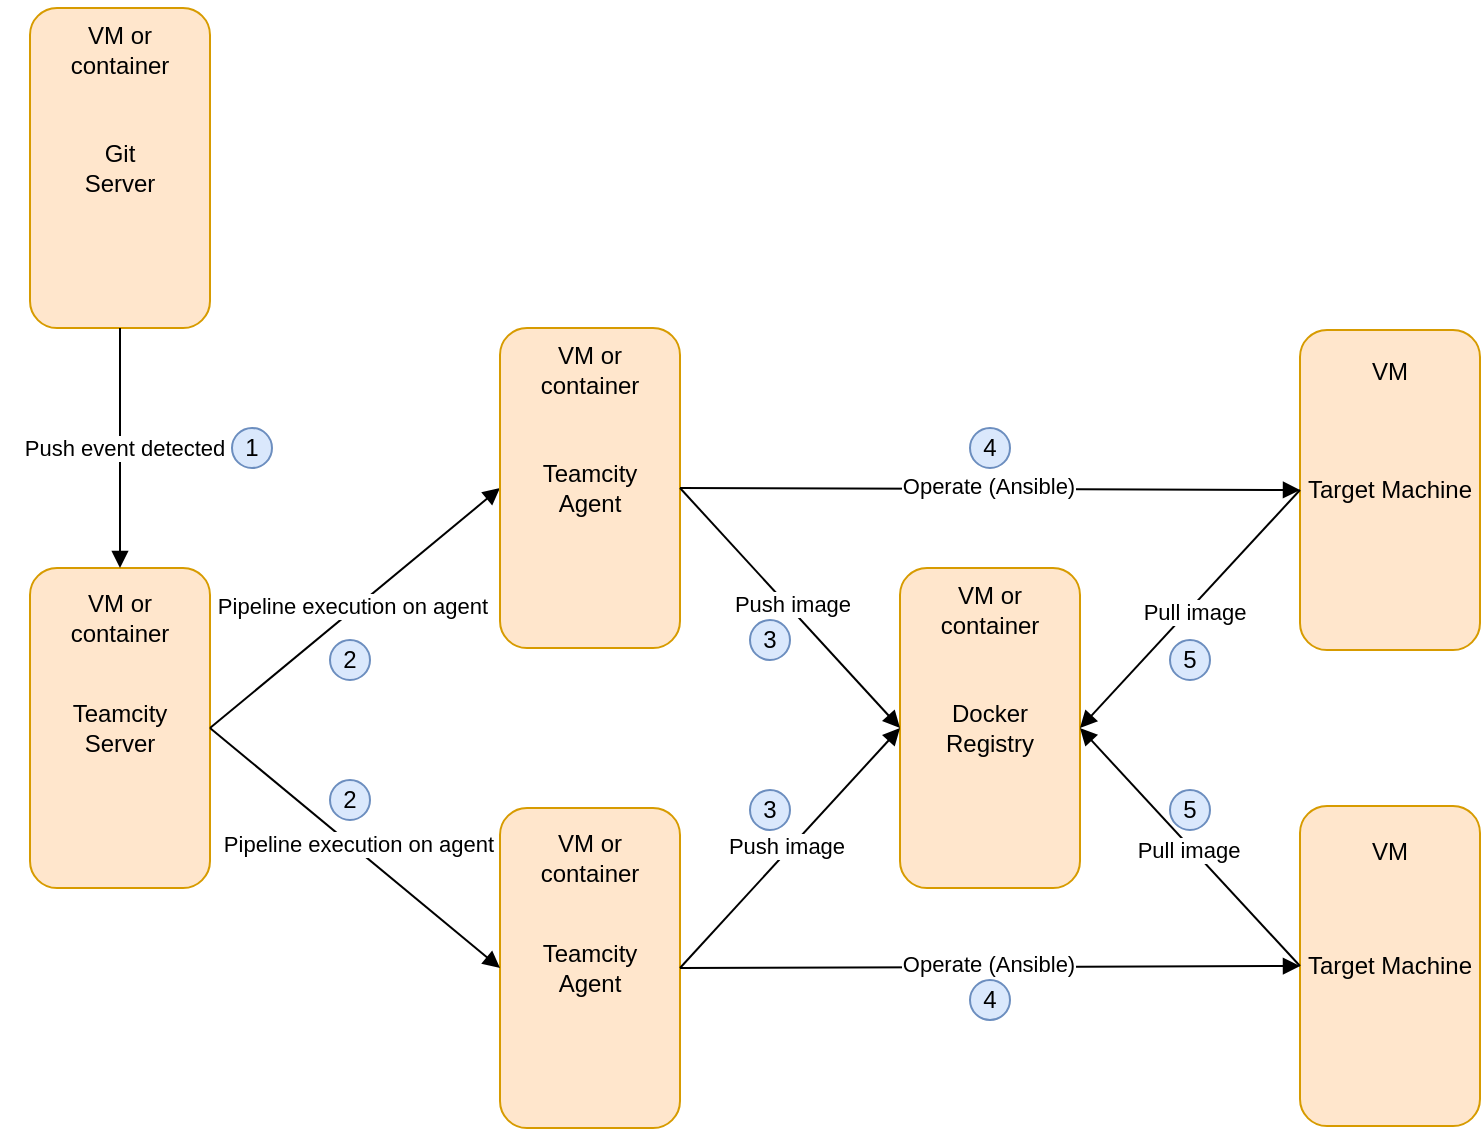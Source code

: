 <mxfile version="24.3.1" type="device">
  <diagram name="Page-1" id="L5L-5jUlPaa8hCdxWgek">
    <mxGraphModel dx="1195" dy="683" grid="1" gridSize="10" guides="1" tooltips="1" connect="1" arrows="1" fold="1" page="1" pageScale="1" pageWidth="850" pageHeight="1100" math="0" shadow="0">
      <root>
        <mxCell id="0" />
        <mxCell id="1" parent="0" />
        <mxCell id="viVQ__3OQNpqRSiuUzLJ-5" value="" style="group" vertex="1" connectable="0" parent="1">
          <mxGeometry x="65" y="320" width="105" height="164" as="geometry" />
        </mxCell>
        <mxCell id="viVQ__3OQNpqRSiuUzLJ-6" value="Teamcity&lt;div&gt;&lt;span style=&quot;background-color: initial;&quot;&gt;Server&lt;/span&gt;&lt;/div&gt;" style="rounded=1;whiteSpace=wrap;html=1;fillColor=#ffe6cc;strokeColor=#d79b00;" vertex="1" parent="viVQ__3OQNpqRSiuUzLJ-5">
          <mxGeometry x="15" y="4" width="90" height="160" as="geometry" />
        </mxCell>
        <mxCell id="viVQ__3OQNpqRSiuUzLJ-43" value="VM or container" style="text;html=1;align=center;verticalAlign=middle;whiteSpace=wrap;rounded=0;" vertex="1" parent="viVQ__3OQNpqRSiuUzLJ-5">
          <mxGeometry x="30" y="14" width="60" height="30" as="geometry" />
        </mxCell>
        <mxCell id="viVQ__3OQNpqRSiuUzLJ-11" value="" style="group" vertex="1" connectable="0" parent="1">
          <mxGeometry x="300" y="440" width="105" height="164" as="geometry" />
        </mxCell>
        <mxCell id="viVQ__3OQNpqRSiuUzLJ-45" value="" style="group" vertex="1" connectable="0" parent="viVQ__3OQNpqRSiuUzLJ-11">
          <mxGeometry x="15" y="4" width="90" height="160" as="geometry" />
        </mxCell>
        <mxCell id="viVQ__3OQNpqRSiuUzLJ-12" value="Teamcity&lt;div&gt;Agent&lt;/div&gt;" style="rounded=1;whiteSpace=wrap;html=1;fillColor=#ffe6cc;strokeColor=#d79b00;" vertex="1" parent="viVQ__3OQNpqRSiuUzLJ-45">
          <mxGeometry width="90" height="160" as="geometry" />
        </mxCell>
        <mxCell id="viVQ__3OQNpqRSiuUzLJ-40" value="VM or container" style="text;html=1;align=center;verticalAlign=middle;whiteSpace=wrap;rounded=0;" vertex="1" parent="viVQ__3OQNpqRSiuUzLJ-45">
          <mxGeometry x="15" y="10" width="60" height="30" as="geometry" />
        </mxCell>
        <mxCell id="viVQ__3OQNpqRSiuUzLJ-14" value="" style="group" vertex="1" connectable="0" parent="1">
          <mxGeometry x="700" y="201" width="105" height="164" as="geometry" />
        </mxCell>
        <mxCell id="viVQ__3OQNpqRSiuUzLJ-47" value="" style="group" vertex="1" connectable="0" parent="viVQ__3OQNpqRSiuUzLJ-14">
          <mxGeometry x="15" y="4" width="90" height="160" as="geometry" />
        </mxCell>
        <mxCell id="viVQ__3OQNpqRSiuUzLJ-15" value="Target Machine" style="rounded=1;whiteSpace=wrap;html=1;fillColor=#ffe6cc;strokeColor=#d79b00;" vertex="1" parent="viVQ__3OQNpqRSiuUzLJ-47">
          <mxGeometry width="90" height="160" as="geometry" />
        </mxCell>
        <mxCell id="viVQ__3OQNpqRSiuUzLJ-39" value="VM" style="text;html=1;align=center;verticalAlign=middle;whiteSpace=wrap;rounded=0;" vertex="1" parent="viVQ__3OQNpqRSiuUzLJ-47">
          <mxGeometry x="15" y="6" width="60" height="30" as="geometry" />
        </mxCell>
        <mxCell id="viVQ__3OQNpqRSiuUzLJ-18" value="" style="group" vertex="1" connectable="0" parent="1">
          <mxGeometry x="65" y="40" width="105" height="164" as="geometry" />
        </mxCell>
        <mxCell id="viVQ__3OQNpqRSiuUzLJ-44" value="" style="group" vertex="1" connectable="0" parent="viVQ__3OQNpqRSiuUzLJ-18">
          <mxGeometry x="15" y="4" width="90" height="160" as="geometry" />
        </mxCell>
        <mxCell id="viVQ__3OQNpqRSiuUzLJ-19" value="Git&lt;div&gt;Server&lt;/div&gt;" style="rounded=1;whiteSpace=wrap;html=1;fillColor=#ffe6cc;strokeColor=#d79b00;" vertex="1" parent="viVQ__3OQNpqRSiuUzLJ-44">
          <mxGeometry width="90" height="160" as="geometry" />
        </mxCell>
        <mxCell id="viVQ__3OQNpqRSiuUzLJ-42" value="VM or container" style="text;html=1;align=center;verticalAlign=middle;whiteSpace=wrap;rounded=0;" vertex="1" parent="viVQ__3OQNpqRSiuUzLJ-44">
          <mxGeometry x="15" y="6" width="60" height="30" as="geometry" />
        </mxCell>
        <mxCell id="viVQ__3OQNpqRSiuUzLJ-21" value="" style="endArrow=none;html=1;rounded=0;entryX=0.5;entryY=1;entryDx=0;entryDy=0;exitX=0.5;exitY=0;exitDx=0;exitDy=0;endFill=0;startArrow=block;startFill=1;" edge="1" parent="1" source="viVQ__3OQNpqRSiuUzLJ-6" target="viVQ__3OQNpqRSiuUzLJ-19">
          <mxGeometry width="50" height="50" relative="1" as="geometry">
            <mxPoint x="400" y="280" as="sourcePoint" />
            <mxPoint x="450" y="230" as="targetPoint" />
          </mxGeometry>
        </mxCell>
        <mxCell id="viVQ__3OQNpqRSiuUzLJ-24" value="Push event detected" style="edgeLabel;html=1;align=center;verticalAlign=middle;resizable=0;points=[];" vertex="1" connectable="0" parent="viVQ__3OQNpqRSiuUzLJ-21">
          <mxGeometry x="0.006" y="-2" relative="1" as="geometry">
            <mxPoint as="offset" />
          </mxGeometry>
        </mxCell>
        <mxCell id="viVQ__3OQNpqRSiuUzLJ-25" value="" style="endArrow=none;html=1;rounded=0;entryX=1;entryY=0.5;entryDx=0;entryDy=0;exitX=0;exitY=0.5;exitDx=0;exitDy=0;endFill=0;startArrow=block;startFill=1;" edge="1" parent="1" source="viVQ__3OQNpqRSiuUzLJ-9" target="viVQ__3OQNpqRSiuUzLJ-6">
          <mxGeometry width="50" height="50" relative="1" as="geometry">
            <mxPoint x="135" y="334" as="sourcePoint" />
            <mxPoint x="135" y="214" as="targetPoint" />
          </mxGeometry>
        </mxCell>
        <mxCell id="viVQ__3OQNpqRSiuUzLJ-26" value="Pipeline execution on agent" style="edgeLabel;html=1;align=center;verticalAlign=middle;resizable=0;points=[];" vertex="1" connectable="0" parent="viVQ__3OQNpqRSiuUzLJ-25">
          <mxGeometry x="0.006" y="-2" relative="1" as="geometry">
            <mxPoint as="offset" />
          </mxGeometry>
        </mxCell>
        <mxCell id="viVQ__3OQNpqRSiuUzLJ-27" value="" style="endArrow=none;html=1;rounded=0;entryX=1;entryY=0.5;entryDx=0;entryDy=0;exitX=0;exitY=0.5;exitDx=0;exitDy=0;endFill=0;startArrow=block;startFill=1;" edge="1" parent="1" source="viVQ__3OQNpqRSiuUzLJ-12" target="viVQ__3OQNpqRSiuUzLJ-6">
          <mxGeometry width="50" height="50" relative="1" as="geometry">
            <mxPoint x="325" y="294" as="sourcePoint" />
            <mxPoint x="180" y="414" as="targetPoint" />
          </mxGeometry>
        </mxCell>
        <mxCell id="viVQ__3OQNpqRSiuUzLJ-28" value="Pipeline execution on agent" style="edgeLabel;html=1;align=center;verticalAlign=middle;resizable=0;points=[];" vertex="1" connectable="0" parent="viVQ__3OQNpqRSiuUzLJ-27">
          <mxGeometry x="0.006" y="-2" relative="1" as="geometry">
            <mxPoint as="offset" />
          </mxGeometry>
        </mxCell>
        <mxCell id="viVQ__3OQNpqRSiuUzLJ-38" value="" style="group" vertex="1" connectable="0" parent="1">
          <mxGeometry x="315" y="204" width="90" height="160" as="geometry" />
        </mxCell>
        <mxCell id="viVQ__3OQNpqRSiuUzLJ-9" value="Teamcity&lt;div&gt;Agent&lt;/div&gt;" style="rounded=1;whiteSpace=wrap;html=1;fillColor=#ffe6cc;strokeColor=#d79b00;" vertex="1" parent="viVQ__3OQNpqRSiuUzLJ-38">
          <mxGeometry width="90" height="160" as="geometry" />
        </mxCell>
        <mxCell id="viVQ__3OQNpqRSiuUzLJ-10" value="VM or container" style="text;html=1;align=center;verticalAlign=middle;whiteSpace=wrap;rounded=0;" vertex="1" parent="viVQ__3OQNpqRSiuUzLJ-38">
          <mxGeometry x="15" y="6" width="60" height="30" as="geometry" />
        </mxCell>
        <mxCell id="viVQ__3OQNpqRSiuUzLJ-46" value="" style="group" vertex="1" connectable="0" parent="1">
          <mxGeometry x="715" y="443" width="90" height="160" as="geometry" />
        </mxCell>
        <mxCell id="viVQ__3OQNpqRSiuUzLJ-17" value="Target Machine" style="rounded=1;whiteSpace=wrap;html=1;fillColor=#ffe6cc;strokeColor=#d79b00;" vertex="1" parent="viVQ__3OQNpqRSiuUzLJ-46">
          <mxGeometry width="90" height="160" as="geometry" />
        </mxCell>
        <mxCell id="viVQ__3OQNpqRSiuUzLJ-41" value="VM" style="text;html=1;align=center;verticalAlign=middle;whiteSpace=wrap;rounded=0;" vertex="1" parent="viVQ__3OQNpqRSiuUzLJ-46">
          <mxGeometry x="15" y="8" width="60" height="30" as="geometry" />
        </mxCell>
        <mxCell id="viVQ__3OQNpqRSiuUzLJ-48" value="" style="group" vertex="1" connectable="0" parent="1">
          <mxGeometry x="500" y="320" width="105" height="164" as="geometry" />
        </mxCell>
        <mxCell id="viVQ__3OQNpqRSiuUzLJ-49" value="" style="group" vertex="1" connectable="0" parent="viVQ__3OQNpqRSiuUzLJ-48">
          <mxGeometry x="15" y="4" width="90" height="160" as="geometry" />
        </mxCell>
        <mxCell id="viVQ__3OQNpqRSiuUzLJ-50" value="Docker&lt;div&gt;Registry&lt;/div&gt;" style="rounded=1;whiteSpace=wrap;html=1;fillColor=#ffe6cc;strokeColor=#d79b00;" vertex="1" parent="viVQ__3OQNpqRSiuUzLJ-49">
          <mxGeometry width="90" height="160" as="geometry" />
        </mxCell>
        <mxCell id="viVQ__3OQNpqRSiuUzLJ-51" value="VM or container" style="text;html=1;align=center;verticalAlign=middle;whiteSpace=wrap;rounded=0;" vertex="1" parent="viVQ__3OQNpqRSiuUzLJ-49">
          <mxGeometry x="15" y="6" width="60" height="30" as="geometry" />
        </mxCell>
        <mxCell id="viVQ__3OQNpqRSiuUzLJ-52" value="" style="endArrow=none;html=1;rounded=0;entryX=1;entryY=0.5;entryDx=0;entryDy=0;exitX=0;exitY=0.5;exitDx=0;exitDy=0;endFill=0;startArrow=block;startFill=1;" edge="1" parent="1" source="viVQ__3OQNpqRSiuUzLJ-50" target="viVQ__3OQNpqRSiuUzLJ-9">
          <mxGeometry width="50" height="50" relative="1" as="geometry">
            <mxPoint x="325" y="294" as="sourcePoint" />
            <mxPoint x="180" y="414" as="targetPoint" />
          </mxGeometry>
        </mxCell>
        <mxCell id="viVQ__3OQNpqRSiuUzLJ-53" value="Push image" style="edgeLabel;html=1;align=center;verticalAlign=middle;resizable=0;points=[];" vertex="1" connectable="0" parent="viVQ__3OQNpqRSiuUzLJ-52">
          <mxGeometry x="0.006" y="-2" relative="1" as="geometry">
            <mxPoint as="offset" />
          </mxGeometry>
        </mxCell>
        <mxCell id="viVQ__3OQNpqRSiuUzLJ-54" value="" style="endArrow=none;html=1;rounded=0;entryX=1;entryY=0.5;entryDx=0;entryDy=0;exitX=0;exitY=0.5;exitDx=0;exitDy=0;endFill=0;startArrow=block;startFill=1;" edge="1" parent="1" source="viVQ__3OQNpqRSiuUzLJ-50" target="viVQ__3OQNpqRSiuUzLJ-12">
          <mxGeometry width="50" height="50" relative="1" as="geometry">
            <mxPoint x="525" y="414" as="sourcePoint" />
            <mxPoint x="415" y="294" as="targetPoint" />
          </mxGeometry>
        </mxCell>
        <mxCell id="viVQ__3OQNpqRSiuUzLJ-55" value="Push image" style="edgeLabel;html=1;align=center;verticalAlign=middle;resizable=0;points=[];" vertex="1" connectable="0" parent="viVQ__3OQNpqRSiuUzLJ-54">
          <mxGeometry x="0.006" y="-2" relative="1" as="geometry">
            <mxPoint as="offset" />
          </mxGeometry>
        </mxCell>
        <mxCell id="viVQ__3OQNpqRSiuUzLJ-56" value="" style="endArrow=none;html=1;rounded=0;entryX=1;entryY=0.5;entryDx=0;entryDy=0;exitX=0;exitY=0.5;exitDx=0;exitDy=0;endFill=0;startArrow=block;startFill=1;" edge="1" parent="1" source="viVQ__3OQNpqRSiuUzLJ-15" target="viVQ__3OQNpqRSiuUzLJ-9">
          <mxGeometry width="50" height="50" relative="1" as="geometry">
            <mxPoint x="525" y="414" as="sourcePoint" />
            <mxPoint x="415" y="294" as="targetPoint" />
          </mxGeometry>
        </mxCell>
        <mxCell id="viVQ__3OQNpqRSiuUzLJ-57" value="Operate (Ansible)" style="edgeLabel;html=1;align=center;verticalAlign=middle;resizable=0;points=[];" vertex="1" connectable="0" parent="viVQ__3OQNpqRSiuUzLJ-56">
          <mxGeometry x="0.006" y="-2" relative="1" as="geometry">
            <mxPoint as="offset" />
          </mxGeometry>
        </mxCell>
        <mxCell id="viVQ__3OQNpqRSiuUzLJ-58" value="" style="endArrow=none;html=1;rounded=0;entryX=0;entryY=0.5;entryDx=0;entryDy=0;exitX=1;exitY=0.5;exitDx=0;exitDy=0;endFill=0;startArrow=block;startFill=1;" edge="1" parent="1" source="viVQ__3OQNpqRSiuUzLJ-50" target="viVQ__3OQNpqRSiuUzLJ-15">
          <mxGeometry width="50" height="50" relative="1" as="geometry">
            <mxPoint x="725" y="295" as="sourcePoint" />
            <mxPoint x="415" y="294" as="targetPoint" />
          </mxGeometry>
        </mxCell>
        <mxCell id="viVQ__3OQNpqRSiuUzLJ-59" value="Pull image" style="edgeLabel;html=1;align=center;verticalAlign=middle;resizable=0;points=[];" vertex="1" connectable="0" parent="viVQ__3OQNpqRSiuUzLJ-58">
          <mxGeometry x="0.006" y="-2" relative="1" as="geometry">
            <mxPoint as="offset" />
          </mxGeometry>
        </mxCell>
        <mxCell id="viVQ__3OQNpqRSiuUzLJ-60" value="" style="endArrow=none;html=1;rounded=0;entryX=0;entryY=0.5;entryDx=0;entryDy=0;exitX=1;exitY=0.5;exitDx=0;exitDy=0;endFill=0;startArrow=block;startFill=1;" edge="1" parent="1" source="viVQ__3OQNpqRSiuUzLJ-50" target="viVQ__3OQNpqRSiuUzLJ-17">
          <mxGeometry width="50" height="50" relative="1" as="geometry">
            <mxPoint x="615" y="414" as="sourcePoint" />
            <mxPoint x="725" y="295" as="targetPoint" />
          </mxGeometry>
        </mxCell>
        <mxCell id="viVQ__3OQNpqRSiuUzLJ-61" value="&lt;span style=&quot;color: rgb(0, 0, 0); font-family: Helvetica; font-size: 11px; font-style: normal; font-variant-ligatures: normal; font-variant-caps: normal; font-weight: 400; letter-spacing: normal; orphans: 2; text-align: center; text-indent: 0px; text-transform: none; widows: 2; word-spacing: 0px; -webkit-text-stroke-width: 0px; white-space: nowrap; background-color: rgb(255, 255, 255); text-decoration-thickness: initial; text-decoration-style: initial; text-decoration-color: initial; display: inline !important; float: none;&quot;&gt;Pull image&lt;/span&gt;" style="edgeLabel;html=1;align=center;verticalAlign=middle;resizable=0;points=[];" vertex="1" connectable="0" parent="viVQ__3OQNpqRSiuUzLJ-60">
          <mxGeometry x="0.006" y="-2" relative="1" as="geometry">
            <mxPoint as="offset" />
          </mxGeometry>
        </mxCell>
        <mxCell id="viVQ__3OQNpqRSiuUzLJ-62" value="" style="endArrow=none;html=1;rounded=0;entryX=1;entryY=0.5;entryDx=0;entryDy=0;exitX=0;exitY=0.5;exitDx=0;exitDy=0;endFill=0;startArrow=block;startFill=1;" edge="1" parent="1" source="viVQ__3OQNpqRSiuUzLJ-17" target="viVQ__3OQNpqRSiuUzLJ-12">
          <mxGeometry width="50" height="50" relative="1" as="geometry">
            <mxPoint x="725" y="295" as="sourcePoint" />
            <mxPoint x="415" y="294" as="targetPoint" />
          </mxGeometry>
        </mxCell>
        <mxCell id="viVQ__3OQNpqRSiuUzLJ-63" value="Operate (Ansible)" style="edgeLabel;html=1;align=center;verticalAlign=middle;resizable=0;points=[];" vertex="1" connectable="0" parent="viVQ__3OQNpqRSiuUzLJ-62">
          <mxGeometry x="0.006" y="-2" relative="1" as="geometry">
            <mxPoint as="offset" />
          </mxGeometry>
        </mxCell>
        <mxCell id="viVQ__3OQNpqRSiuUzLJ-67" value="1" style="ellipse;whiteSpace=wrap;html=1;aspect=fixed;fillColor=#dae8fc;strokeColor=#6c8ebf;" vertex="1" parent="1">
          <mxGeometry x="181" y="254" width="20" height="20" as="geometry" />
        </mxCell>
        <mxCell id="viVQ__3OQNpqRSiuUzLJ-68" value="2" style="ellipse;whiteSpace=wrap;html=1;aspect=fixed;fillColor=#dae8fc;strokeColor=#6c8ebf;" vertex="1" parent="1">
          <mxGeometry x="230" y="360" width="20" height="20" as="geometry" />
        </mxCell>
        <mxCell id="viVQ__3OQNpqRSiuUzLJ-69" value="2" style="ellipse;whiteSpace=wrap;html=1;aspect=fixed;fillColor=#dae8fc;strokeColor=#6c8ebf;" vertex="1" parent="1">
          <mxGeometry x="230" y="430" width="20" height="20" as="geometry" />
        </mxCell>
        <mxCell id="viVQ__3OQNpqRSiuUzLJ-70" value="3" style="ellipse;whiteSpace=wrap;html=1;aspect=fixed;fillColor=#dae8fc;strokeColor=#6c8ebf;" vertex="1" parent="1">
          <mxGeometry x="440" y="350" width="20" height="20" as="geometry" />
        </mxCell>
        <mxCell id="viVQ__3OQNpqRSiuUzLJ-71" value="3" style="ellipse;whiteSpace=wrap;html=1;aspect=fixed;fillColor=#dae8fc;strokeColor=#6c8ebf;" vertex="1" parent="1">
          <mxGeometry x="440" y="435" width="20" height="20" as="geometry" />
        </mxCell>
        <mxCell id="viVQ__3OQNpqRSiuUzLJ-72" value="4" style="ellipse;whiteSpace=wrap;html=1;aspect=fixed;fillColor=#dae8fc;strokeColor=#6c8ebf;" vertex="1" parent="1">
          <mxGeometry x="550" y="254" width="20" height="20" as="geometry" />
        </mxCell>
        <mxCell id="viVQ__3OQNpqRSiuUzLJ-73" value="4" style="ellipse;whiteSpace=wrap;html=1;aspect=fixed;fillColor=#dae8fc;strokeColor=#6c8ebf;" vertex="1" parent="1">
          <mxGeometry x="550" y="530" width="20" height="20" as="geometry" />
        </mxCell>
        <mxCell id="viVQ__3OQNpqRSiuUzLJ-74" value="5" style="ellipse;whiteSpace=wrap;html=1;aspect=fixed;fillColor=#dae8fc;strokeColor=#6c8ebf;" vertex="1" parent="1">
          <mxGeometry x="650" y="360" width="20" height="20" as="geometry" />
        </mxCell>
        <mxCell id="viVQ__3OQNpqRSiuUzLJ-75" value="5" style="ellipse;whiteSpace=wrap;html=1;aspect=fixed;fillColor=#dae8fc;strokeColor=#6c8ebf;" vertex="1" parent="1">
          <mxGeometry x="650" y="435" width="20" height="20" as="geometry" />
        </mxCell>
      </root>
    </mxGraphModel>
  </diagram>
</mxfile>
